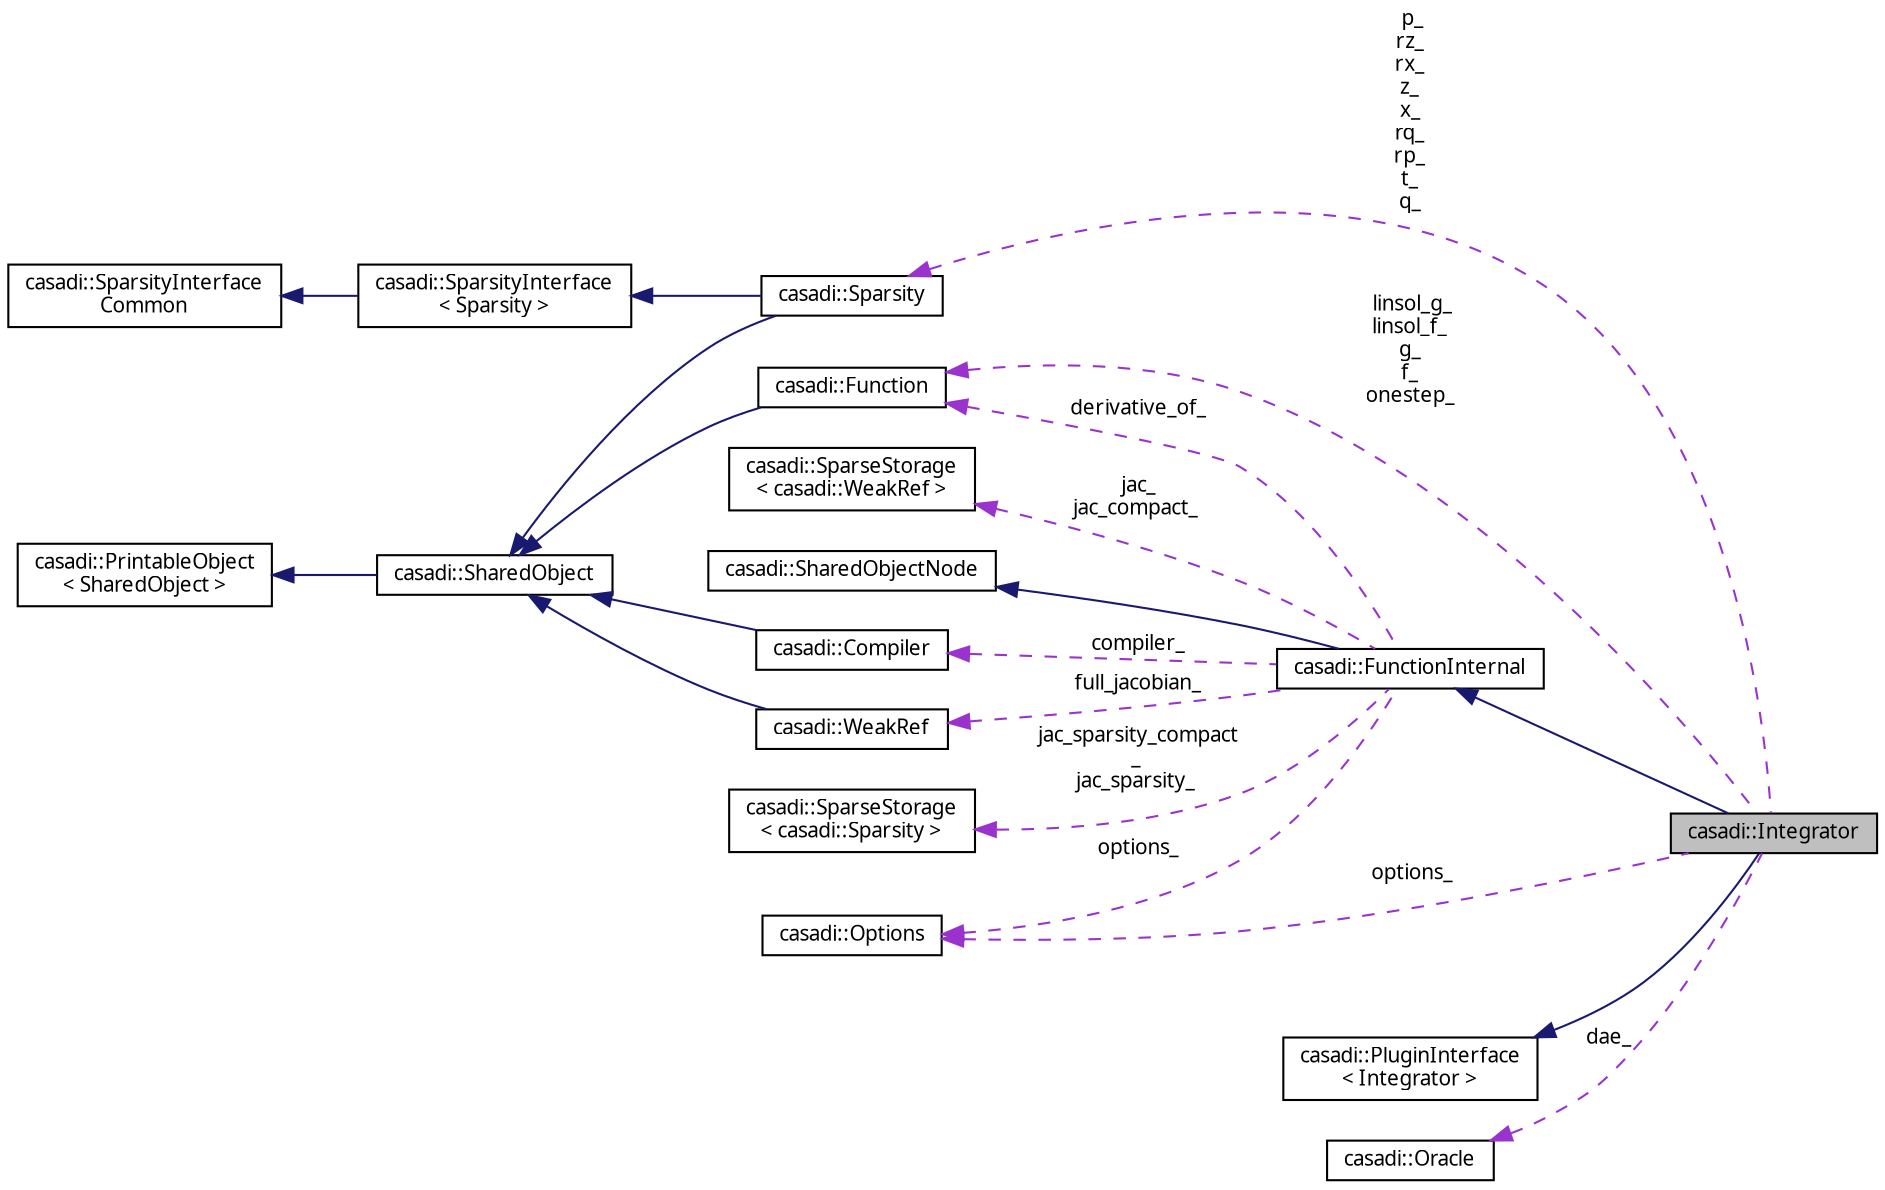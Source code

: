 digraph "casadi::Integrator"
{
  edge [fontname="FreeSans.ttf",fontsize="10",labelfontname="FreeSans.ttf",labelfontsize="10"];
  node [fontname="FreeSans.ttf",fontsize="10",shape=record];
  rankdir="LR";
  Node1 [label="casadi::Integrator",height=0.2,width=0.4,color="black", fillcolor="grey75", style="filled", fontcolor="black"];
  Node2 -> Node1 [dir="back",color="midnightblue",fontsize="10",style="solid",fontname="FreeSans.ttf"];
  Node2 [label="casadi::FunctionInternal",height=0.2,width=0.4,color="black", fillcolor="white", style="filled",URL="$d2/dab/classcasadi_1_1FunctionInternal.html",tooltip="Internal class for Function. "];
  Node3 -> Node2 [dir="back",color="midnightblue",fontsize="10",style="solid",fontname="FreeSans.ttf"];
  Node3 [label="casadi::SharedObjectNode",height=0.2,width=0.4,color="black", fillcolor="white", style="filled",URL="$d9/dd3/classcasadi_1_1SharedObjectNode.html"];
  Node4 -> Node2 [dir="back",color="darkorchid3",fontsize="10",style="dashed",label=" full_jacobian_" ,fontname="FreeSans.ttf"];
  Node4 [label="casadi::WeakRef",height=0.2,width=0.4,color="black", fillcolor="white", style="filled",URL="$d8/de8/classcasadi_1_1WeakRef.html",tooltip="Weak reference type A weak reference to a SharedObject. "];
  Node5 -> Node4 [dir="back",color="midnightblue",fontsize="10",style="solid",fontname="FreeSans.ttf"];
  Node5 [label="casadi::SharedObject",height=0.2,width=0.4,color="black", fillcolor="white", style="filled",URL="$d5/d4a/classcasadi_1_1SharedObject.html",tooltip="SharedObject implements a reference counting framework similar for efficient and easily-maintained me..."];
  Node6 -> Node5 [dir="back",color="midnightblue",fontsize="10",style="solid",fontname="FreeSans.ttf"];
  Node6 [label="casadi::PrintableObject\l\< SharedObject \>",height=0.2,width=0.4,color="black", fillcolor="white", style="filled",URL="$d5/d18/classcasadi_1_1PrintableObject.html"];
  Node7 -> Node2 [dir="back",color="darkorchid3",fontsize="10",style="dashed",label=" derivative_of_" ,fontname="FreeSans.ttf"];
  Node7 [label="casadi::Function",height=0.2,width=0.4,color="black", fillcolor="white", style="filled",URL="$da/da4/classcasadi_1_1Function.html",tooltip="General function. "];
  Node5 -> Node7 [dir="back",color="midnightblue",fontsize="10",style="solid",fontname="FreeSans.ttf"];
  Node8 -> Node2 [dir="back",color="darkorchid3",fontsize="10",style="dashed",label=" jac_\njac_compact_" ,fontname="FreeSans.ttf"];
  Node8 [label="casadi::SparseStorage\l\< casadi::WeakRef \>",height=0.2,width=0.4,color="black", fillcolor="white", style="filled",URL="$dd/d13/classcasadi_1_1SparseStorage.html"];
  Node9 -> Node2 [dir="back",color="darkorchid3",fontsize="10",style="dashed",label=" options_" ,fontname="FreeSans.ttf"];
  Node9 [label="casadi::Options",height=0.2,width=0.4,color="black", fillcolor="white", style="filled",URL="$db/d35/structcasadi_1_1Options.html",tooltip="Options metadata for a class. "];
  Node10 -> Node2 [dir="back",color="darkorchid3",fontsize="10",style="dashed",label=" jac_sparsity_compact\l_\njac_sparsity_" ,fontname="FreeSans.ttf"];
  Node10 [label="casadi::SparseStorage\l\< casadi::Sparsity \>",height=0.2,width=0.4,color="black", fillcolor="white", style="filled",URL="$dd/d13/classcasadi_1_1SparseStorage.html"];
  Node11 -> Node2 [dir="back",color="darkorchid3",fontsize="10",style="dashed",label=" compiler_" ,fontname="FreeSans.ttf"];
  Node11 [label="casadi::Compiler",height=0.2,width=0.4,color="black", fillcolor="white", style="filled",URL="$d7/df2/classcasadi_1_1Compiler.html",tooltip="Compiler. "];
  Node5 -> Node11 [dir="back",color="midnightblue",fontsize="10",style="solid",fontname="FreeSans.ttf"];
  Node12 -> Node1 [dir="back",color="midnightblue",fontsize="10",style="solid",fontname="FreeSans.ttf"];
  Node12 [label="casadi::PluginInterface\l\< Integrator \>",height=0.2,width=0.4,color="black", fillcolor="white", style="filled",URL="$d4/d37/classcasadi_1_1PluginInterface.html"];
  Node7 -> Node1 [dir="back",color="darkorchid3",fontsize="10",style="dashed",label=" linsol_g_\nlinsol_f_\ng_\nf_\nonestep_" ,fontname="FreeSans.ttf"];
  Node9 -> Node1 [dir="back",color="darkorchid3",fontsize="10",style="dashed",label=" options_" ,fontname="FreeSans.ttf"];
  Node13 -> Node1 [dir="back",color="darkorchid3",fontsize="10",style="dashed",label=" p_\nrz_\nrx_\nz_\nx_\nrq_\nrp_\nt_\nq_" ,fontname="FreeSans.ttf"];
  Node13 [label="casadi::Sparsity",height=0.2,width=0.4,color="black", fillcolor="white", style="filled",URL="$d5/da8/classcasadi_1_1Sparsity.html",tooltip="General sparsity class. "];
  Node5 -> Node13 [dir="back",color="midnightblue",fontsize="10",style="solid",fontname="FreeSans.ttf"];
  Node14 -> Node13 [dir="back",color="midnightblue",fontsize="10",style="solid",fontname="FreeSans.ttf"];
  Node14 [label="casadi::SparsityInterface\l\< Sparsity \>",height=0.2,width=0.4,color="black", fillcolor="white", style="filled",URL="$dd/d6b/classcasadi_1_1SparsityInterface.html"];
  Node15 -> Node14 [dir="back",color="midnightblue",fontsize="10",style="solid",fontname="FreeSans.ttf"];
  Node15 [label="casadi::SparsityInterface\lCommon",height=0.2,width=0.4,color="black", fillcolor="white", style="filled",URL="$d2/d9a/structcasadi_1_1SparsityInterfaceCommon.html",tooltip="Empty Base This class is extended in SWIG. "];
  Node16 -> Node1 [dir="back",color="darkorchid3",fontsize="10",style="dashed",label=" dae_" ,fontname="FreeSans.ttf"];
  Node16 [label="casadi::Oracle",height=0.2,width=0.4,color="black", fillcolor="white", style="filled",URL="$d7/d28/classcasadi_1_1Oracle.html"];
}
